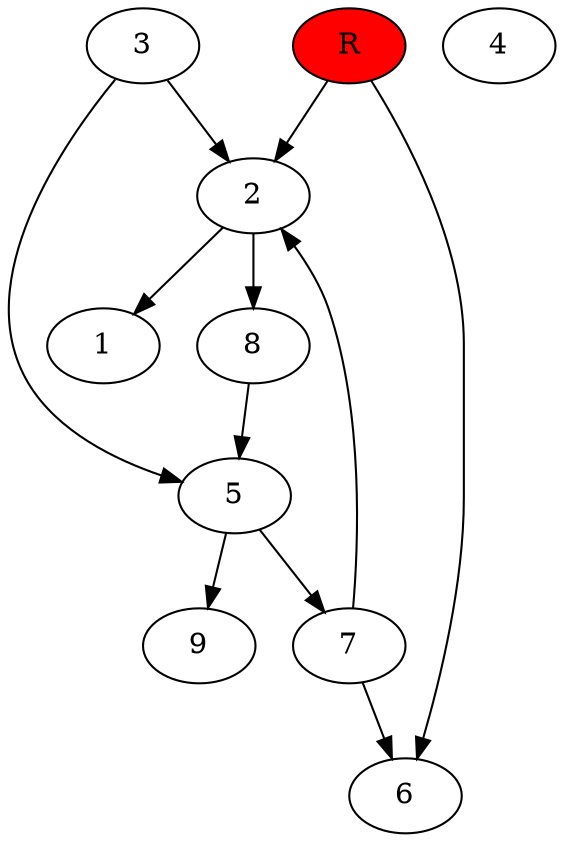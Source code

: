 digraph prb3822 {
	1
	2
	3
	4
	5
	6
	7
	8
	R [fillcolor="#ff0000" style=filled]
	2 -> 1
	2 -> 8
	3 -> 2
	3 -> 5
	5 -> 7
	5 -> 9
	7 -> 2
	7 -> 6
	8 -> 5
	R -> 2
	R -> 6
}
